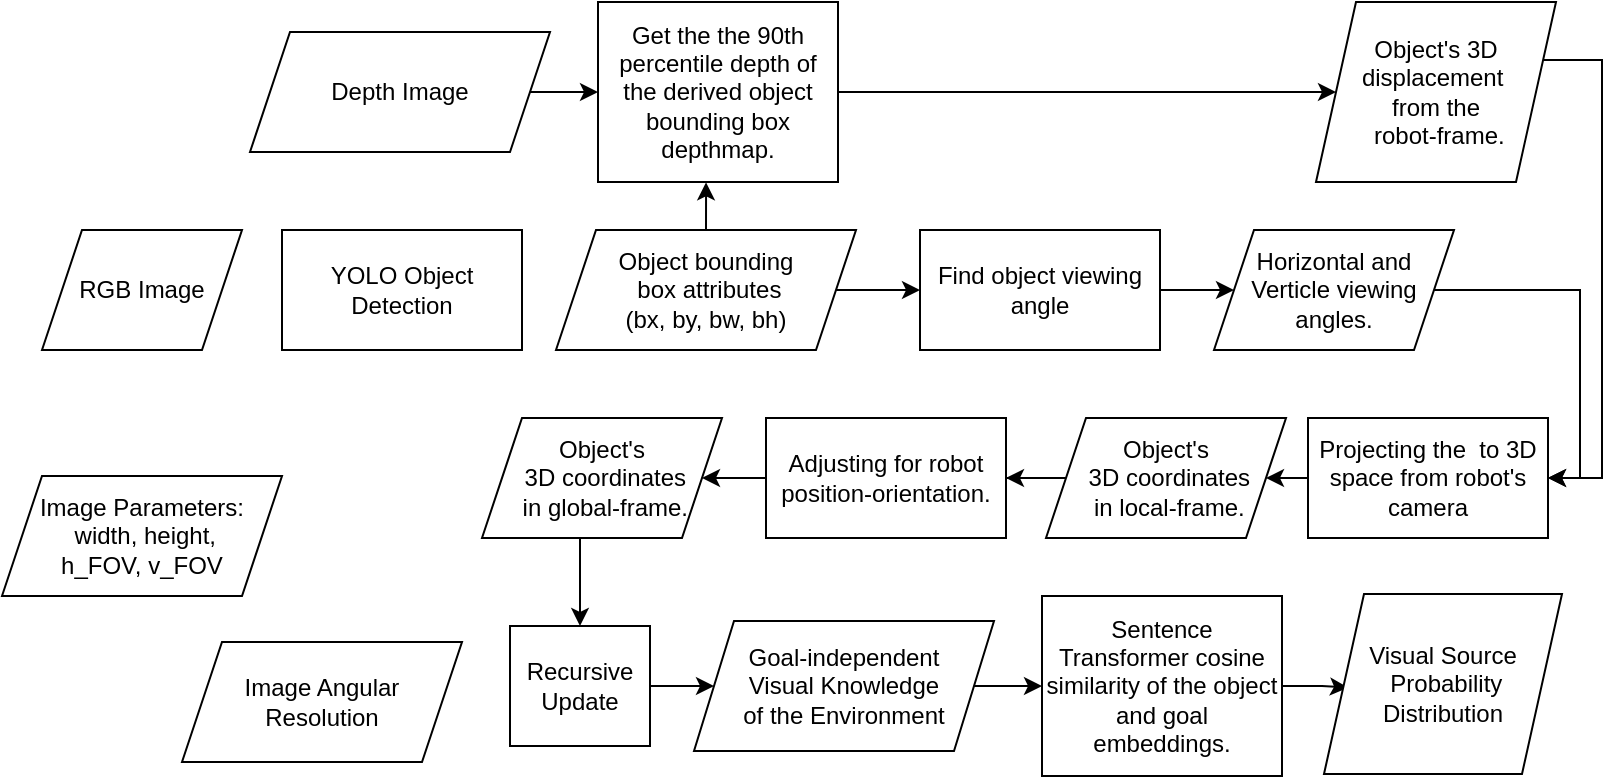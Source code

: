 <mxfile version="27.1.4">
  <diagram name="Page-1" id="aRVxCPhWlqjo4QxrCRw8">
    <mxGraphModel dx="938" dy="547" grid="1" gridSize="10" guides="1" tooltips="1" connect="1" arrows="1" fold="1" page="1" pageScale="1" pageWidth="850" pageHeight="1100" math="0" shadow="0">
      <root>
        <mxCell id="0" />
        <mxCell id="1" parent="0" />
        <mxCell id="LuoIXvWUnJ8CGdqQmeQi-19" style="edgeStyle=orthogonalEdgeStyle;rounded=0;orthogonalLoop=1;jettySize=auto;html=1;" edge="1" parent="1" source="LuoIXvWUnJ8CGdqQmeQi-2" target="LuoIXvWUnJ8CGdqQmeQi-4">
          <mxGeometry relative="1" as="geometry" />
        </mxCell>
        <mxCell id="LuoIXvWUnJ8CGdqQmeQi-2" value="Object bounding&lt;div&gt;&amp;nbsp;box attributes&lt;div&gt;(bx, by, bw, bh)&lt;/div&gt;&lt;/div&gt;" style="shape=parallelogram;perimeter=parallelogramPerimeter;whiteSpace=wrap;html=1;fixedSize=1;" vertex="1" parent="1">
          <mxGeometry x="297" y="204" width="150" height="60" as="geometry" />
        </mxCell>
        <mxCell id="LuoIXvWUnJ8CGdqQmeQi-21" style="edgeStyle=orthogonalEdgeStyle;rounded=0;orthogonalLoop=1;jettySize=auto;html=1;" edge="1" parent="1" source="LuoIXvWUnJ8CGdqQmeQi-3" target="LuoIXvWUnJ8CGdqQmeQi-5">
          <mxGeometry relative="1" as="geometry" />
        </mxCell>
        <mxCell id="LuoIXvWUnJ8CGdqQmeQi-3" value="Get the the 90th percentile depth of the derived object&lt;div&gt;bounding box depthmap.&lt;/div&gt;" style="rounded=0;whiteSpace=wrap;html=1;" vertex="1" parent="1">
          <mxGeometry x="318" y="90" width="120" height="90" as="geometry" />
        </mxCell>
        <mxCell id="LuoIXvWUnJ8CGdqQmeQi-22" style="edgeStyle=orthogonalEdgeStyle;rounded=0;orthogonalLoop=1;jettySize=auto;html=1;" edge="1" parent="1" source="LuoIXvWUnJ8CGdqQmeQi-4" target="LuoIXvWUnJ8CGdqQmeQi-6">
          <mxGeometry relative="1" as="geometry" />
        </mxCell>
        <mxCell id="LuoIXvWUnJ8CGdqQmeQi-4" value="Find object viewing angle" style="rounded=0;whiteSpace=wrap;html=1;" vertex="1" parent="1">
          <mxGeometry x="479" y="204" width="120" height="60" as="geometry" />
        </mxCell>
        <mxCell id="LuoIXvWUnJ8CGdqQmeQi-23" style="edgeStyle=orthogonalEdgeStyle;rounded=0;orthogonalLoop=1;jettySize=auto;html=1;entryX=1;entryY=0.5;entryDx=0;entryDy=0;" edge="1" parent="1" source="LuoIXvWUnJ8CGdqQmeQi-5" target="LuoIXvWUnJ8CGdqQmeQi-15">
          <mxGeometry relative="1" as="geometry">
            <Array as="points">
              <mxPoint x="820" y="119" />
              <mxPoint x="820" y="328" />
            </Array>
          </mxGeometry>
        </mxCell>
        <mxCell id="LuoIXvWUnJ8CGdqQmeQi-5" value="Object&#39;s 3D displacement&amp;nbsp;&lt;div&gt;from the&lt;/div&gt;&lt;div&gt;&amp;nbsp;robot-frame.&lt;/div&gt;" style="shape=parallelogram;perimeter=parallelogramPerimeter;whiteSpace=wrap;html=1;fixedSize=1;" vertex="1" parent="1">
          <mxGeometry x="677" y="90" width="120" height="90" as="geometry" />
        </mxCell>
        <mxCell id="LuoIXvWUnJ8CGdqQmeQi-24" style="edgeStyle=orthogonalEdgeStyle;rounded=0;orthogonalLoop=1;jettySize=auto;html=1;entryX=1;entryY=0.5;entryDx=0;entryDy=0;exitX=1;exitY=0.5;exitDx=0;exitDy=0;" edge="1" parent="1" source="LuoIXvWUnJ8CGdqQmeQi-6" target="LuoIXvWUnJ8CGdqQmeQi-15">
          <mxGeometry relative="1" as="geometry">
            <Array as="points">
              <mxPoint x="809" y="234" />
            </Array>
          </mxGeometry>
        </mxCell>
        <mxCell id="LuoIXvWUnJ8CGdqQmeQi-6" value="Horizontal and Verticle viewing angles." style="shape=parallelogram;perimeter=parallelogramPerimeter;whiteSpace=wrap;html=1;fixedSize=1;" vertex="1" parent="1">
          <mxGeometry x="626" y="204" width="120" height="60" as="geometry" />
        </mxCell>
        <mxCell id="LuoIXvWUnJ8CGdqQmeQi-7" value="Object&#39;s&lt;div&gt;&amp;nbsp;3D coordinates&lt;/div&gt;&lt;div&gt;&amp;nbsp;in local-frame.&lt;/div&gt;" style="shape=parallelogram;perimeter=parallelogramPerimeter;whiteSpace=wrap;html=1;fixedSize=1;" vertex="1" parent="1">
          <mxGeometry x="542" y="298" width="120" height="60" as="geometry" />
        </mxCell>
        <mxCell id="LuoIXvWUnJ8CGdqQmeQi-28" value="" style="edgeStyle=orthogonalEdgeStyle;rounded=0;orthogonalLoop=1;jettySize=auto;html=1;" edge="1" parent="1" source="LuoIXvWUnJ8CGdqQmeQi-8" target="LuoIXvWUnJ8CGdqQmeQi-11">
          <mxGeometry relative="1" as="geometry">
            <Array as="points">
              <mxPoint x="309" y="364" />
              <mxPoint x="309" y="364" />
            </Array>
          </mxGeometry>
        </mxCell>
        <mxCell id="LuoIXvWUnJ8CGdqQmeQi-8" value="Object&#39;s&lt;div&gt;&amp;nbsp;3D coordinates&lt;/div&gt;&lt;div&gt;&amp;nbsp;in global-frame.&lt;/div&gt;" style="shape=parallelogram;perimeter=parallelogramPerimeter;whiteSpace=wrap;html=1;fixedSize=1;" vertex="1" parent="1">
          <mxGeometry x="260" y="298" width="120" height="60" as="geometry" />
        </mxCell>
        <mxCell id="LuoIXvWUnJ8CGdqQmeQi-9" value="Goal-independent&lt;div&gt;Visual Knowledge&lt;/div&gt;&lt;div&gt;of the Environment&lt;/div&gt;" style="shape=parallelogram;perimeter=parallelogramPerimeter;whiteSpace=wrap;html=1;fixedSize=1;" vertex="1" parent="1">
          <mxGeometry x="366" y="399.5" width="150" height="65" as="geometry" />
        </mxCell>
        <mxCell id="LuoIXvWUnJ8CGdqQmeQi-37" style="edgeStyle=orthogonalEdgeStyle;rounded=0;orthogonalLoop=1;jettySize=auto;html=1;entryX=0;entryY=0.5;entryDx=0;entryDy=0;" edge="1" parent="1" source="LuoIXvWUnJ8CGdqQmeQi-11" target="LuoIXvWUnJ8CGdqQmeQi-9">
          <mxGeometry relative="1" as="geometry" />
        </mxCell>
        <mxCell id="LuoIXvWUnJ8CGdqQmeQi-11" value="Recursive Update" style="rounded=0;whiteSpace=wrap;html=1;" vertex="1" parent="1">
          <mxGeometry x="274" y="402" width="70" height="60" as="geometry" />
        </mxCell>
        <mxCell id="LuoIXvWUnJ8CGdqQmeQi-12" value="Adjusting for robot position-orientation." style="rounded=0;whiteSpace=wrap;html=1;" vertex="1" parent="1">
          <mxGeometry x="402" y="298" width="120" height="60" as="geometry" />
        </mxCell>
        <mxCell id="LuoIXvWUnJ8CGdqQmeQi-33" style="edgeStyle=orthogonalEdgeStyle;rounded=0;orthogonalLoop=1;jettySize=auto;html=1;entryX=0.101;entryY=0.52;entryDx=0;entryDy=0;entryPerimeter=0;" edge="1" parent="1" source="LuoIXvWUnJ8CGdqQmeQi-13" target="LuoIXvWUnJ8CGdqQmeQi-14">
          <mxGeometry relative="1" as="geometry" />
        </mxCell>
        <mxCell id="LuoIXvWUnJ8CGdqQmeQi-13" value="Sentence Transformer cosine similarity of the object and goal embeddings." style="rounded=0;whiteSpace=wrap;html=1;" vertex="1" parent="1">
          <mxGeometry x="540" y="387" width="120" height="90" as="geometry" />
        </mxCell>
        <mxCell id="LuoIXvWUnJ8CGdqQmeQi-14" value="Visual Source&lt;div&gt;&amp;nbsp;Probability Distribution&lt;/div&gt;" style="shape=parallelogram;perimeter=parallelogramPerimeter;whiteSpace=wrap;html=1;fixedSize=1;" vertex="1" parent="1">
          <mxGeometry x="681" y="386" width="119" height="90" as="geometry" />
        </mxCell>
        <mxCell id="LuoIXvWUnJ8CGdqQmeQi-25" style="edgeStyle=orthogonalEdgeStyle;rounded=0;orthogonalLoop=1;jettySize=auto;html=1;entryX=1;entryY=0.5;entryDx=0;entryDy=0;" edge="1" parent="1" source="LuoIXvWUnJ8CGdqQmeQi-15" target="LuoIXvWUnJ8CGdqQmeQi-7">
          <mxGeometry relative="1" as="geometry" />
        </mxCell>
        <mxCell id="LuoIXvWUnJ8CGdqQmeQi-15" value="Projecting the&amp;nbsp; to 3D space from robot&#39;s camera" style="rounded=0;whiteSpace=wrap;html=1;" vertex="1" parent="1">
          <mxGeometry x="673" y="298" width="120" height="60" as="geometry" />
        </mxCell>
        <mxCell id="LuoIXvWUnJ8CGdqQmeQi-17" style="edgeStyle=orthogonalEdgeStyle;rounded=0;orthogonalLoop=1;jettySize=auto;html=1;exitX=1;exitY=0.5;exitDx=0;exitDy=0;" edge="1" parent="1" source="LuoIXvWUnJ8CGdqQmeQi-16" target="LuoIXvWUnJ8CGdqQmeQi-3">
          <mxGeometry relative="1" as="geometry" />
        </mxCell>
        <mxCell id="LuoIXvWUnJ8CGdqQmeQi-16" value="Depth Image" style="shape=parallelogram;perimeter=parallelogramPerimeter;whiteSpace=wrap;html=1;fixedSize=1;" vertex="1" parent="1">
          <mxGeometry x="144" y="105" width="150" height="60" as="geometry" />
        </mxCell>
        <mxCell id="LuoIXvWUnJ8CGdqQmeQi-26" style="edgeStyle=orthogonalEdgeStyle;rounded=0;orthogonalLoop=1;jettySize=auto;html=1;entryX=1;entryY=0.5;entryDx=0;entryDy=0;" edge="1" parent="1" source="LuoIXvWUnJ8CGdqQmeQi-7" target="LuoIXvWUnJ8CGdqQmeQi-12">
          <mxGeometry relative="1" as="geometry">
            <mxPoint x="549" y="328" as="targetPoint" />
          </mxGeometry>
        </mxCell>
        <mxCell id="LuoIXvWUnJ8CGdqQmeQi-27" style="edgeStyle=orthogonalEdgeStyle;rounded=0;orthogonalLoop=1;jettySize=auto;html=1;entryX=1;entryY=0.5;entryDx=0;entryDy=0;" edge="1" parent="1" source="LuoIXvWUnJ8CGdqQmeQi-12" target="LuoIXvWUnJ8CGdqQmeQi-8">
          <mxGeometry relative="1" as="geometry" />
        </mxCell>
        <mxCell id="LuoIXvWUnJ8CGdqQmeQi-32" style="edgeStyle=orthogonalEdgeStyle;rounded=0;orthogonalLoop=1;jettySize=auto;html=1;entryX=0;entryY=0.5;entryDx=0;entryDy=0;" edge="1" parent="1" source="LuoIXvWUnJ8CGdqQmeQi-9" target="LuoIXvWUnJ8CGdqQmeQi-13">
          <mxGeometry relative="1" as="geometry" />
        </mxCell>
        <mxCell id="LuoIXvWUnJ8CGdqQmeQi-38" value="RGB Image" style="shape=parallelogram;perimeter=parallelogramPerimeter;whiteSpace=wrap;html=1;fixedSize=1;" vertex="1" parent="1">
          <mxGeometry x="40" y="204" width="100" height="60" as="geometry" />
        </mxCell>
        <mxCell id="LuoIXvWUnJ8CGdqQmeQi-39" value="YOLO Object Detection" style="rounded=0;whiteSpace=wrap;html=1;" vertex="1" parent="1">
          <mxGeometry x="160" y="204" width="120" height="60" as="geometry" />
        </mxCell>
        <mxCell id="LuoIXvWUnJ8CGdqQmeQi-40" style="edgeStyle=orthogonalEdgeStyle;rounded=0;orthogonalLoop=1;jettySize=auto;html=1;entryX=0.467;entryY=1.002;entryDx=0;entryDy=0;entryPerimeter=0;" edge="1" parent="1">
          <mxGeometry relative="1" as="geometry">
            <mxPoint x="368" y="204" as="sourcePoint" />
            <mxPoint x="372.04" y="180.18" as="targetPoint" />
            <Array as="points">
              <mxPoint x="372" y="204" />
            </Array>
          </mxGeometry>
        </mxCell>
        <mxCell id="LuoIXvWUnJ8CGdqQmeQi-41" value="Image Parameters:&lt;div&gt;&amp;nbsp;width, height,&lt;div&gt;h_FOV, v_FOV&lt;/div&gt;&lt;/div&gt;" style="shape=parallelogram;perimeter=parallelogramPerimeter;whiteSpace=wrap;html=1;fixedSize=1;" vertex="1" parent="1">
          <mxGeometry x="20" y="327" width="140" height="60" as="geometry" />
        </mxCell>
        <mxCell id="LuoIXvWUnJ8CGdqQmeQi-42" value="Image Angular&lt;div&gt;Resolution&lt;/div&gt;" style="shape=parallelogram;perimeter=parallelogramPerimeter;whiteSpace=wrap;html=1;fixedSize=1;" vertex="1" parent="1">
          <mxGeometry x="110" y="410" width="140" height="60" as="geometry" />
        </mxCell>
      </root>
    </mxGraphModel>
  </diagram>
</mxfile>
